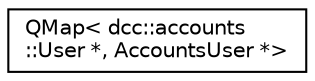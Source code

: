 digraph "类继承关系图"
{
  edge [fontname="Helvetica",fontsize="10",labelfontname="Helvetica",labelfontsize="10"];
  node [fontname="Helvetica",fontsize="10",shape=record];
  rankdir="LR";
  Node0 [label="QMap\< dcc::accounts\l::User *, AccountsUser *\>",height=0.2,width=0.4,color="black", fillcolor="white", style="filled",URL="$class_q_map.html"];
}
